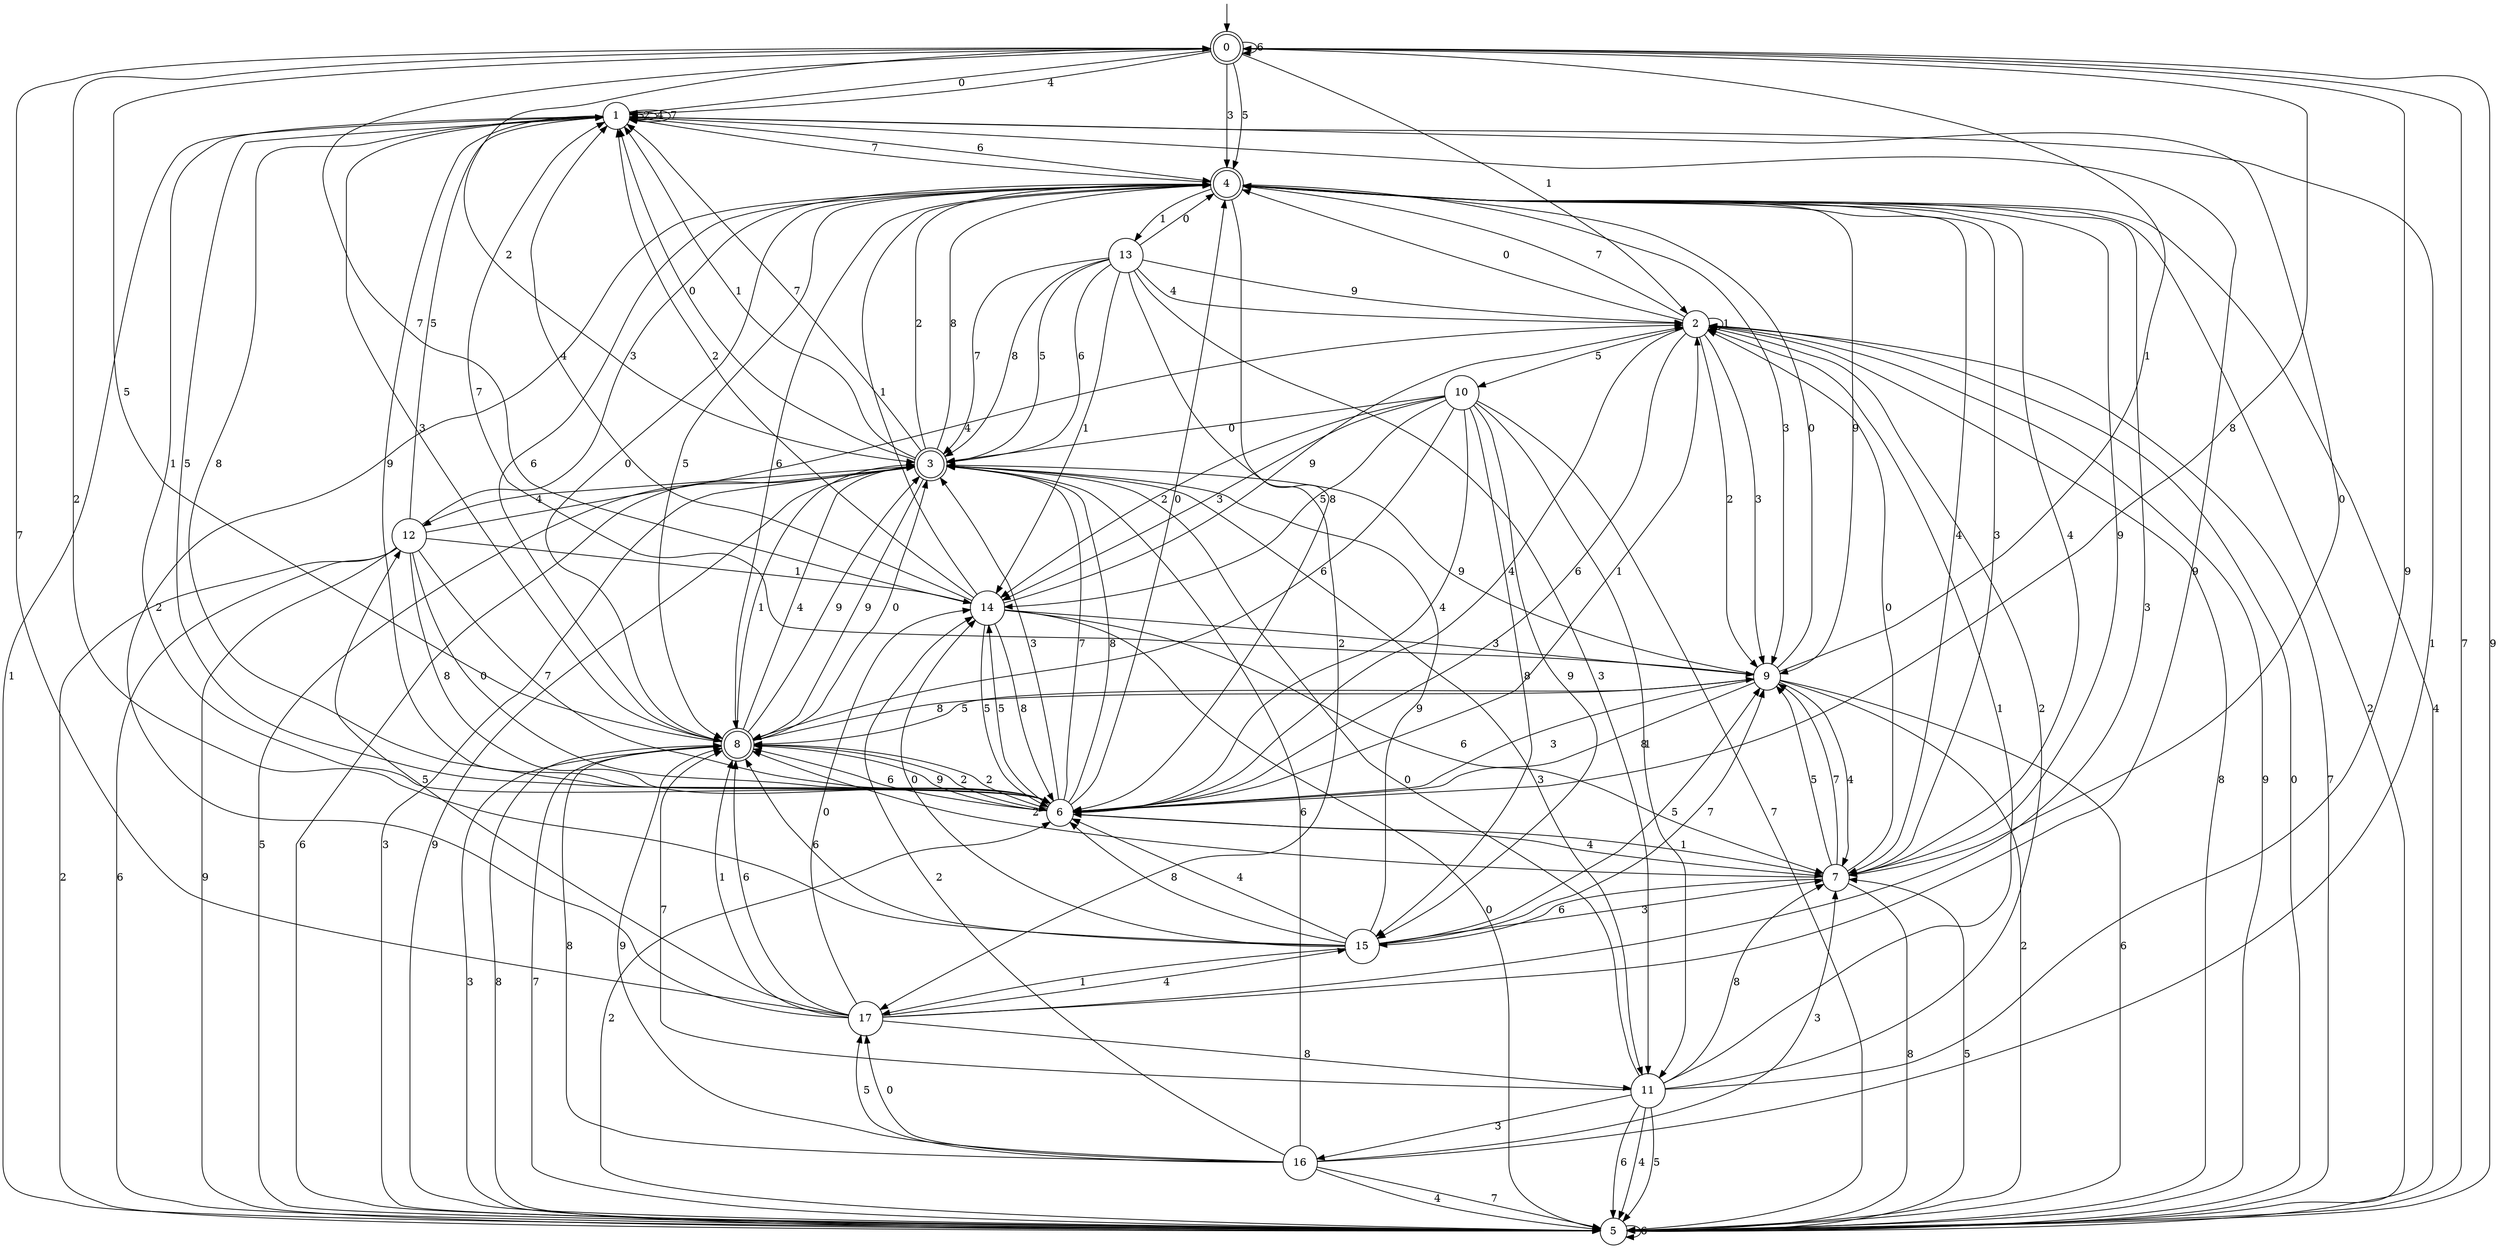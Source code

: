 digraph g {

	s0 [shape="doublecircle" label="0"];
	s1 [shape="circle" label="1"];
	s2 [shape="circle" label="2"];
	s3 [shape="doublecircle" label="3"];
	s4 [shape="doublecircle" label="4"];
	s5 [shape="circle" label="5"];
	s6 [shape="circle" label="6"];
	s7 [shape="circle" label="7"];
	s8 [shape="doublecircle" label="8"];
	s9 [shape="circle" label="9"];
	s10 [shape="circle" label="10"];
	s11 [shape="circle" label="11"];
	s12 [shape="circle" label="12"];
	s13 [shape="circle" label="13"];
	s14 [shape="circle" label="14"];
	s15 [shape="circle" label="15"];
	s16 [shape="circle" label="16"];
	s17 [shape="circle" label="17"];
	s0 -> s1 [label="0"];
	s0 -> s2 [label="1"];
	s0 -> s3 [label="2"];
	s0 -> s4 [label="3"];
	s0 -> s1 [label="4"];
	s0 -> s4 [label="5"];
	s0 -> s0 [label="6"];
	s0 -> s5 [label="7"];
	s0 -> s6 [label="8"];
	s0 -> s5 [label="9"];
	s1 -> s7 [label="0"];
	s1 -> s6 [label="1"];
	s1 -> s1 [label="2"];
	s1 -> s8 [label="3"];
	s1 -> s1 [label="4"];
	s1 -> s6 [label="5"];
	s1 -> s4 [label="6"];
	s1 -> s1 [label="7"];
	s1 -> s6 [label="8"];
	s1 -> s6 [label="9"];
	s2 -> s4 [label="0"];
	s2 -> s2 [label="1"];
	s2 -> s9 [label="2"];
	s2 -> s9 [label="3"];
	s2 -> s6 [label="4"];
	s2 -> s10 [label="5"];
	s2 -> s6 [label="6"];
	s2 -> s4 [label="7"];
	s2 -> s5 [label="8"];
	s2 -> s5 [label="9"];
	s3 -> s1 [label="0"];
	s3 -> s1 [label="1"];
	s3 -> s4 [label="2"];
	s3 -> s11 [label="3"];
	s3 -> s12 [label="4"];
	s3 -> s5 [label="5"];
	s3 -> s5 [label="6"];
	s3 -> s1 [label="7"];
	s3 -> s4 [label="8"];
	s3 -> s8 [label="9"];
	s4 -> s8 [label="0"];
	s4 -> s13 [label="1"];
	s4 -> s5 [label="2"];
	s4 -> s9 [label="3"];
	s4 -> s7 [label="4"];
	s4 -> s8 [label="5"];
	s4 -> s8 [label="6"];
	s4 -> s1 [label="7"];
	s4 -> s6 [label="8"];
	s4 -> s9 [label="9"];
	s5 -> s2 [label="0"];
	s5 -> s1 [label="1"];
	s5 -> s6 [label="2"];
	s5 -> s3 [label="3"];
	s5 -> s4 [label="4"];
	s5 -> s7 [label="5"];
	s5 -> s5 [label="6"];
	s5 -> s2 [label="7"];
	s5 -> s8 [label="8"];
	s5 -> s3 [label="9"];
	s6 -> s4 [label="0"];
	s6 -> s2 [label="1"];
	s6 -> s8 [label="2"];
	s6 -> s3 [label="3"];
	s6 -> s7 [label="4"];
	s6 -> s14 [label="5"];
	s6 -> s8 [label="6"];
	s6 -> s3 [label="7"];
	s6 -> s3 [label="8"];
	s6 -> s8 [label="9"];
	s7 -> s2 [label="0"];
	s7 -> s6 [label="1"];
	s7 -> s8 [label="2"];
	s7 -> s4 [label="3"];
	s7 -> s4 [label="4"];
	s7 -> s9 [label="5"];
	s7 -> s15 [label="6"];
	s7 -> s9 [label="7"];
	s7 -> s5 [label="8"];
	s7 -> s4 [label="9"];
	s8 -> s3 [label="0"];
	s8 -> s3 [label="1"];
	s8 -> s6 [label="2"];
	s8 -> s5 [label="3"];
	s8 -> s3 [label="4"];
	s8 -> s0 [label="5"];
	s8 -> s4 [label="6"];
	s8 -> s5 [label="7"];
	s8 -> s9 [label="8"];
	s8 -> s3 [label="9"];
	s9 -> s4 [label="0"];
	s9 -> s0 [label="1"];
	s9 -> s5 [label="2"];
	s9 -> s6 [label="3"];
	s9 -> s7 [label="4"];
	s9 -> s8 [label="5"];
	s9 -> s5 [label="6"];
	s9 -> s1 [label="7"];
	s9 -> s6 [label="8"];
	s9 -> s3 [label="9"];
	s10 -> s3 [label="0"];
	s10 -> s11 [label="1"];
	s10 -> s14 [label="2"];
	s10 -> s14 [label="3"];
	s10 -> s6 [label="4"];
	s10 -> s14 [label="5"];
	s10 -> s8 [label="6"];
	s10 -> s5 [label="7"];
	s10 -> s15 [label="8"];
	s10 -> s15 [label="9"];
	s11 -> s3 [label="0"];
	s11 -> s2 [label="1"];
	s11 -> s2 [label="2"];
	s11 -> s16 [label="3"];
	s11 -> s5 [label="4"];
	s11 -> s5 [label="5"];
	s11 -> s5 [label="6"];
	s11 -> s8 [label="7"];
	s11 -> s7 [label="8"];
	s11 -> s0 [label="9"];
	s12 -> s6 [label="0"];
	s12 -> s14 [label="1"];
	s12 -> s5 [label="2"];
	s12 -> s4 [label="3"];
	s12 -> s2 [label="4"];
	s12 -> s1 [label="5"];
	s12 -> s5 [label="6"];
	s12 -> s6 [label="7"];
	s12 -> s6 [label="8"];
	s12 -> s5 [label="9"];
	s13 -> s4 [label="0"];
	s13 -> s14 [label="1"];
	s13 -> s17 [label="2"];
	s13 -> s11 [label="3"];
	s13 -> s2 [label="4"];
	s13 -> s3 [label="5"];
	s13 -> s3 [label="6"];
	s13 -> s3 [label="7"];
	s13 -> s3 [label="8"];
	s13 -> s2 [label="9"];
	s14 -> s5 [label="0"];
	s14 -> s4 [label="1"];
	s14 -> s1 [label="2"];
	s14 -> s9 [label="3"];
	s14 -> s1 [label="4"];
	s14 -> s6 [label="5"];
	s14 -> s7 [label="6"];
	s14 -> s0 [label="7"];
	s14 -> s6 [label="8"];
	s14 -> s2 [label="9"];
	s15 -> s14 [label="0"];
	s15 -> s17 [label="1"];
	s15 -> s0 [label="2"];
	s15 -> s7 [label="3"];
	s15 -> s6 [label="4"];
	s15 -> s9 [label="5"];
	s15 -> s8 [label="6"];
	s15 -> s9 [label="7"];
	s15 -> s6 [label="8"];
	s15 -> s3 [label="9"];
	s16 -> s17 [label="0"];
	s16 -> s1 [label="1"];
	s16 -> s14 [label="2"];
	s16 -> s7 [label="3"];
	s16 -> s5 [label="4"];
	s16 -> s17 [label="5"];
	s16 -> s3 [label="6"];
	s16 -> s5 [label="7"];
	s16 -> s8 [label="8"];
	s16 -> s8 [label="9"];
	s17 -> s14 [label="0"];
	s17 -> s8 [label="1"];
	s17 -> s4 [label="2"];
	s17 -> s4 [label="3"];
	s17 -> s15 [label="4"];
	s17 -> s12 [label="5"];
	s17 -> s8 [label="6"];
	s17 -> s0 [label="7"];
	s17 -> s11 [label="8"];
	s17 -> s1 [label="9"];

__start0 [label="" shape="none" width="0" height="0"];
__start0 -> s0;

}
